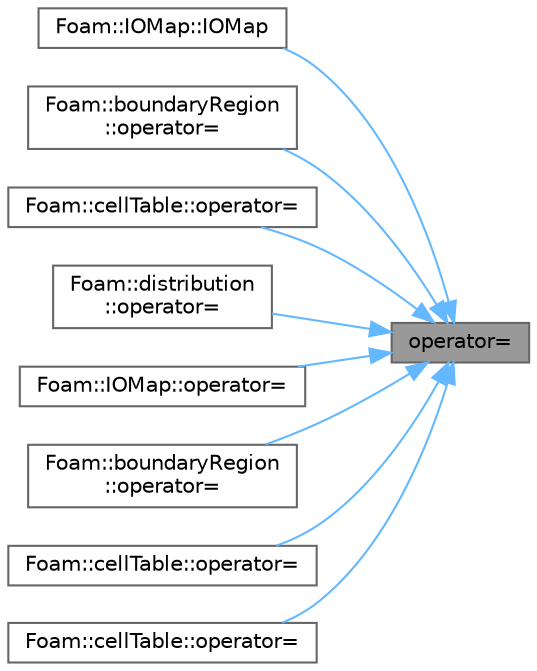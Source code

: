 digraph "operator="
{
 // LATEX_PDF_SIZE
  bgcolor="transparent";
  edge [fontname=Helvetica,fontsize=10,labelfontname=Helvetica,labelfontsize=10];
  node [fontname=Helvetica,fontsize=10,shape=box,height=0.2,width=0.4];
  rankdir="RL";
  Node1 [id="Node000001",label="operator=",height=0.2,width=0.4,color="gray40", fillcolor="grey60", style="filled", fontcolor="black",tooltip=" "];
  Node1 -> Node2 [id="edge1_Node000001_Node000002",dir="back",color="steelblue1",style="solid",tooltip=" "];
  Node2 [id="Node000002",label="Foam::IOMap::IOMap",height=0.2,width=0.4,color="grey40", fillcolor="white", style="filled",URL="$classFoam_1_1IOMap.html#a403e6373cc5e630c5fe4e8da7e83988b",tooltip=" "];
  Node1 -> Node3 [id="edge2_Node000001_Node000003",dir="back",color="steelblue1",style="solid",tooltip=" "];
  Node3 [id="Node000003",label="Foam::boundaryRegion\l::operator=",height=0.2,width=0.4,color="grey40", fillcolor="white", style="filled",URL="$classFoam_1_1boundaryRegion.html#aee094ef923d5a1a9a15e9885214b477c",tooltip=" "];
  Node1 -> Node4 [id="edge3_Node000001_Node000004",dir="back",color="steelblue1",style="solid",tooltip=" "];
  Node4 [id="Node000004",label="Foam::cellTable::operator=",height=0.2,width=0.4,color="grey40", fillcolor="white", style="filled",URL="$classFoam_1_1cellTable.html#aab98e70389c02f054214c6595b3916a7",tooltip=" "];
  Node1 -> Node5 [id="edge4_Node000001_Node000005",dir="back",color="steelblue1",style="solid",tooltip=" "];
  Node5 [id="Node000005",label="Foam::distribution\l::operator=",height=0.2,width=0.4,color="grey40", fillcolor="white", style="filled",URL="$classFoam_1_1distribution.html#a41f66fb11871f9a6c30094c07c067e1f",tooltip=" "];
  Node1 -> Node6 [id="edge5_Node000001_Node000006",dir="back",color="steelblue1",style="solid",tooltip=" "];
  Node6 [id="Node000006",label="Foam::IOMap::operator=",height=0.2,width=0.4,color="grey40", fillcolor="white", style="filled",URL="$classFoam_1_1IOMap.html#a088fc6d6202cebf815c2b7fd2d9c6270",tooltip=" "];
  Node1 -> Node7 [id="edge6_Node000001_Node000007",dir="back",color="steelblue1",style="solid",tooltip=" "];
  Node7 [id="Node000007",label="Foam::boundaryRegion\l::operator=",height=0.2,width=0.4,color="grey40", fillcolor="white", style="filled",URL="$classFoam_1_1boundaryRegion.html#ad9d48367216d97cae1f472ab9a8a13ef",tooltip=" "];
  Node1 -> Node8 [id="edge7_Node000001_Node000008",dir="back",color="steelblue1",style="solid",tooltip=" "];
  Node8 [id="Node000008",label="Foam::cellTable::operator=",height=0.2,width=0.4,color="grey40", fillcolor="white", style="filled",URL="$classFoam_1_1cellTable.html#ad9d48367216d97cae1f472ab9a8a13ef",tooltip=" "];
  Node1 -> Node9 [id="edge8_Node000001_Node000009",dir="back",color="steelblue1",style="solid",tooltip=" "];
  Node9 [id="Node000009",label="Foam::cellTable::operator=",height=0.2,width=0.4,color="grey40", fillcolor="white", style="filled",URL="$classFoam_1_1cellTable.html#ac2838337150ab074428de8db53fea67f",tooltip=" "];
}
